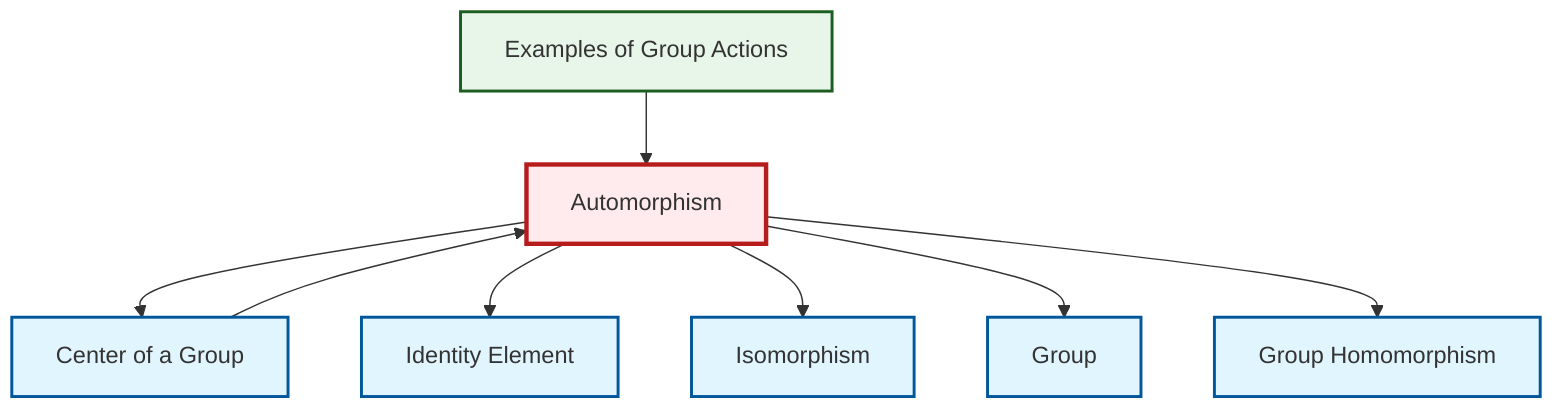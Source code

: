 graph TD
    classDef definition fill:#e1f5fe,stroke:#01579b,stroke-width:2px
    classDef theorem fill:#f3e5f5,stroke:#4a148c,stroke-width:2px
    classDef axiom fill:#fff3e0,stroke:#e65100,stroke-width:2px
    classDef example fill:#e8f5e9,stroke:#1b5e20,stroke-width:2px
    classDef current fill:#ffebee,stroke:#b71c1c,stroke-width:3px
    def-identity-element["Identity Element"]:::definition
    def-automorphism["Automorphism"]:::definition
    def-homomorphism["Group Homomorphism"]:::definition
    def-isomorphism["Isomorphism"]:::definition
    def-center-of-group["Center of a Group"]:::definition
    ex-group-action-examples["Examples of Group Actions"]:::example
    def-group["Group"]:::definition
    def-center-of-group --> def-automorphism
    def-automorphism --> def-center-of-group
    def-automorphism --> def-identity-element
    ex-group-action-examples --> def-automorphism
    def-automorphism --> def-isomorphism
    def-automorphism --> def-group
    def-automorphism --> def-homomorphism
    class def-automorphism current
